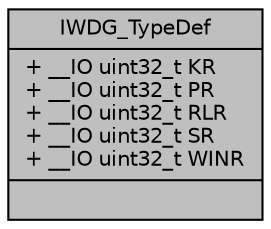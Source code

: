 digraph "IWDG_TypeDef"
{
 // LATEX_PDF_SIZE
  edge [fontname="Helvetica",fontsize="10",labelfontname="Helvetica",labelfontsize="10"];
  node [fontname="Helvetica",fontsize="10",shape=record];
  Node1 [label="{IWDG_TypeDef\n|+ __IO uint32_t KR\l+ __IO uint32_t PR\l+ __IO uint32_t RLR\l+ __IO uint32_t SR\l+ __IO uint32_t WINR\l|}",height=0.2,width=0.4,color="black", fillcolor="grey75", style="filled", fontcolor="black",tooltip="Independent WATCHDOG."];
}
